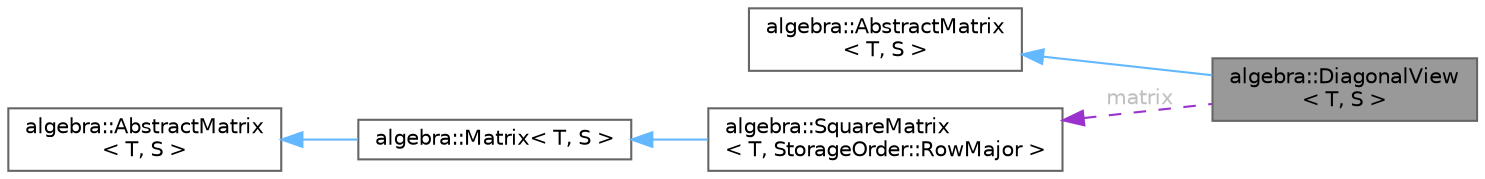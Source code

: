 digraph "algebra::DiagonalView&lt; T, S &gt;"
{
 // LATEX_PDF_SIZE
  bgcolor="transparent";
  edge [fontname=Helvetica,fontsize=10,labelfontname=Helvetica,labelfontsize=10];
  node [fontname=Helvetica,fontsize=10,shape=box,height=0.2,width=0.4];
  rankdir="LR";
  Node1 [id="Node000001",label="algebra::DiagonalView\l\< T, S \>",height=0.2,width=0.4,color="gray40", fillcolor="grey60", style="filled", fontcolor="black",tooltip="A view that represents the diagonal of a square matrix."];
  Node2 -> Node1 [id="edge1_Node000001_Node000002",dir="back",color="steelblue1",style="solid",tooltip=" "];
  Node2 [id="Node000002",label="algebra::AbstractMatrix\l\< T, S \>",height=0.2,width=0.4,color="gray40", fillcolor="white", style="filled",URL="$classalgebra_1_1AbstractMatrix.html",tooltip="Abstract base class for matrix representations."];
  Node3 -> Node1 [id="edge2_Node000001_Node000003",dir="back",color="darkorchid3",style="dashed",tooltip=" ",label=" matrix",fontcolor="grey" ];
  Node3 [id="Node000003",label="algebra::SquareMatrix\l\< T, StorageOrder::RowMajor \>",height=0.2,width=0.4,color="gray40", fillcolor="white", style="filled",URL="$classalgebra_1_1SquareMatrix.html",tooltip=" "];
  Node4 -> Node3 [id="edge3_Node000003_Node000004",dir="back",color="steelblue1",style="solid",tooltip=" "];
  Node4 [id="Node000004",label="algebra::Matrix\< T, S \>",height=0.2,width=0.4,color="gray40", fillcolor="white", style="filled",URL="$classalgebra_1_1Matrix.html",tooltip=" "];
  Node5 -> Node4 [id="edge4_Node000004_Node000005",dir="back",color="steelblue1",style="solid",tooltip=" "];
  Node5 [id="Node000005",label="algebra::AbstractMatrix\l\< T, S \>",height=0.2,width=0.4,color="gray40", fillcolor="white", style="filled",URL="$classalgebra_1_1AbstractMatrix.html",tooltip=" "];
}
